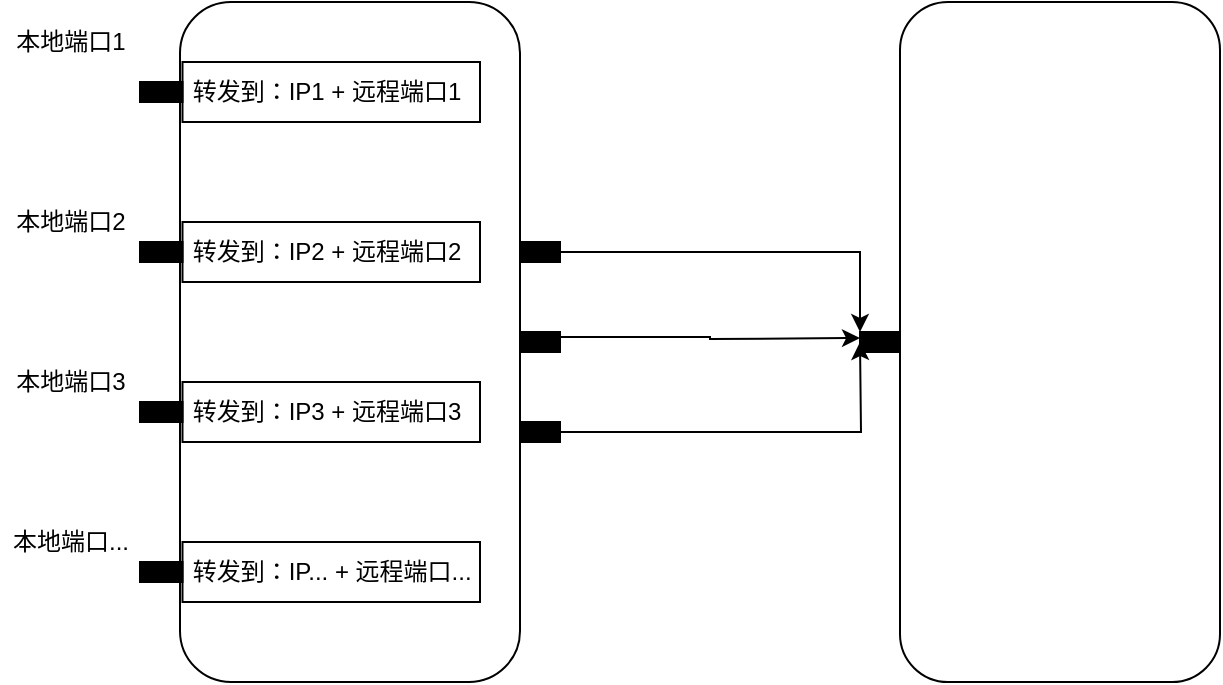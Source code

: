 <mxfile version="16.2.4" type="github">
  <diagram id="ZvBWjjgQ0p8d6c_FjP97" name="Page-1">
    <mxGraphModel dx="2062" dy="1132" grid="1" gridSize="10" guides="1" tooltips="1" connect="1" arrows="1" fold="1" page="1" pageScale="1" pageWidth="100000" pageHeight="200000" math="0" shadow="0">
      <root>
        <mxCell id="0" />
        <mxCell id="1" parent="0" />
        <mxCell id="Z9xgoCtB_bgihMzi4D6J-1" value="" style="rounded=1;whiteSpace=wrap;html=1;" vertex="1" parent="1">
          <mxGeometry x="400" y="260" width="170" height="340" as="geometry" />
        </mxCell>
        <mxCell id="Z9xgoCtB_bgihMzi4D6J-7" value="" style="group" vertex="1" connectable="0" parent="1">
          <mxGeometry x="380" y="290" width="170" height="30" as="geometry" />
        </mxCell>
        <mxCell id="Z9xgoCtB_bgihMzi4D6J-2" value="&amp;nbsp;转发到：IP1 + 远程端口1" style="rounded=0;whiteSpace=wrap;html=1;align=left;" vertex="1" parent="Z9xgoCtB_bgihMzi4D6J-7">
          <mxGeometry x="21.25" width="148.75" height="30" as="geometry" />
        </mxCell>
        <mxCell id="Z9xgoCtB_bgihMzi4D6J-5" value="" style="rounded=0;whiteSpace=wrap;html=1;fillColor=#000000;" vertex="1" parent="Z9xgoCtB_bgihMzi4D6J-7">
          <mxGeometry y="10" width="21.25" height="10" as="geometry" />
        </mxCell>
        <mxCell id="Z9xgoCtB_bgihMzi4D6J-8" value="本地端口1" style="text;html=1;resizable=0;autosize=1;align=center;verticalAlign=middle;points=[];fillColor=none;strokeColor=none;rounded=0;" vertex="1" parent="1">
          <mxGeometry x="310" y="270" width="70" height="20" as="geometry" />
        </mxCell>
        <mxCell id="Z9xgoCtB_bgihMzi4D6J-10" value="" style="group" vertex="1" connectable="0" parent="1">
          <mxGeometry x="380" y="450" width="170" height="30" as="geometry" />
        </mxCell>
        <mxCell id="Z9xgoCtB_bgihMzi4D6J-11" value="&amp;nbsp;转发到：IP3 + 远程端口3" style="rounded=0;whiteSpace=wrap;html=1;align=left;" vertex="1" parent="Z9xgoCtB_bgihMzi4D6J-10">
          <mxGeometry x="21.25" width="148.75" height="30" as="geometry" />
        </mxCell>
        <mxCell id="Z9xgoCtB_bgihMzi4D6J-12" value="" style="rounded=0;whiteSpace=wrap;html=1;fillColor=#000000;" vertex="1" parent="Z9xgoCtB_bgihMzi4D6J-10">
          <mxGeometry y="10" width="21.25" height="10" as="geometry" />
        </mxCell>
        <mxCell id="Z9xgoCtB_bgihMzi4D6J-13" value="" style="group" vertex="1" connectable="0" parent="1">
          <mxGeometry x="380" y="370" width="170" height="30" as="geometry" />
        </mxCell>
        <mxCell id="Z9xgoCtB_bgihMzi4D6J-14" value="&amp;nbsp;转发到：IP2 + 远程端口2" style="rounded=0;whiteSpace=wrap;html=1;align=left;" vertex="1" parent="Z9xgoCtB_bgihMzi4D6J-13">
          <mxGeometry x="21.25" width="148.75" height="30" as="geometry" />
        </mxCell>
        <mxCell id="Z9xgoCtB_bgihMzi4D6J-15" value="" style="rounded=0;whiteSpace=wrap;html=1;fillColor=#000000;" vertex="1" parent="Z9xgoCtB_bgihMzi4D6J-13">
          <mxGeometry y="10" width="21.25" height="10" as="geometry" />
        </mxCell>
        <mxCell id="Z9xgoCtB_bgihMzi4D6J-17" value="" style="group" vertex="1" connectable="0" parent="1">
          <mxGeometry x="380" y="530" width="170" height="30" as="geometry" />
        </mxCell>
        <mxCell id="Z9xgoCtB_bgihMzi4D6J-18" value="&amp;nbsp;转发到：IP... + 远程端口..." style="rounded=0;whiteSpace=wrap;html=1;align=left;" vertex="1" parent="Z9xgoCtB_bgihMzi4D6J-17">
          <mxGeometry x="21.25" width="148.75" height="30" as="geometry" />
        </mxCell>
        <mxCell id="Z9xgoCtB_bgihMzi4D6J-19" value="" style="rounded=0;whiteSpace=wrap;html=1;fillColor=#000000;" vertex="1" parent="Z9xgoCtB_bgihMzi4D6J-17">
          <mxGeometry y="10" width="21.25" height="10" as="geometry" />
        </mxCell>
        <mxCell id="Z9xgoCtB_bgihMzi4D6J-20" value="本地端口2" style="text;html=1;resizable=0;autosize=1;align=center;verticalAlign=middle;points=[];fillColor=none;strokeColor=none;rounded=0;" vertex="1" parent="1">
          <mxGeometry x="310" y="360" width="70" height="20" as="geometry" />
        </mxCell>
        <mxCell id="Z9xgoCtB_bgihMzi4D6J-21" value="本地端口3" style="text;html=1;resizable=0;autosize=1;align=center;verticalAlign=middle;points=[];fillColor=none;strokeColor=none;rounded=0;" vertex="1" parent="1">
          <mxGeometry x="310" y="440" width="70" height="20" as="geometry" />
        </mxCell>
        <mxCell id="Z9xgoCtB_bgihMzi4D6J-22" value="本地端口..." style="text;html=1;resizable=0;autosize=1;align=center;verticalAlign=middle;points=[];fillColor=none;strokeColor=none;rounded=0;" vertex="1" parent="1">
          <mxGeometry x="310" y="520" width="70" height="20" as="geometry" />
        </mxCell>
        <mxCell id="Z9xgoCtB_bgihMzi4D6J-23" value="" style="rounded=1;whiteSpace=wrap;html=1;" vertex="1" parent="1">
          <mxGeometry x="760" y="260" width="160" height="340" as="geometry" />
        </mxCell>
        <mxCell id="Z9xgoCtB_bgihMzi4D6J-31" style="edgeStyle=orthogonalEdgeStyle;rounded=0;orthogonalLoop=1;jettySize=auto;html=1;exitX=1;exitY=0.5;exitDx=0;exitDy=0;entryX=0;entryY=0;entryDx=0;entryDy=0;" edge="1" parent="1" source="Z9xgoCtB_bgihMzi4D6J-24" target="Z9xgoCtB_bgihMzi4D6J-30">
          <mxGeometry relative="1" as="geometry" />
        </mxCell>
        <mxCell id="Z9xgoCtB_bgihMzi4D6J-24" value="" style="rounded=0;whiteSpace=wrap;html=1;fillColor=#000000;" vertex="1" parent="1">
          <mxGeometry x="570" y="380" width="20" height="10" as="geometry" />
        </mxCell>
        <mxCell id="Z9xgoCtB_bgihMzi4D6J-32" style="edgeStyle=orthogonalEdgeStyle;rounded=0;orthogonalLoop=1;jettySize=auto;html=1;exitX=1;exitY=0.25;exitDx=0;exitDy=0;" edge="1" parent="1" source="Z9xgoCtB_bgihMzi4D6J-25">
          <mxGeometry relative="1" as="geometry">
            <mxPoint x="740" y="428" as="targetPoint" />
          </mxGeometry>
        </mxCell>
        <mxCell id="Z9xgoCtB_bgihMzi4D6J-25" value="" style="rounded=0;whiteSpace=wrap;html=1;fillColor=#000000;" vertex="1" parent="1">
          <mxGeometry x="570" y="425" width="20" height="10" as="geometry" />
        </mxCell>
        <mxCell id="Z9xgoCtB_bgihMzi4D6J-33" style="edgeStyle=orthogonalEdgeStyle;rounded=0;orthogonalLoop=1;jettySize=auto;html=1;exitX=1;exitY=0.5;exitDx=0;exitDy=0;" edge="1" parent="1" source="Z9xgoCtB_bgihMzi4D6J-26">
          <mxGeometry relative="1" as="geometry">
            <mxPoint x="740" y="430" as="targetPoint" />
          </mxGeometry>
        </mxCell>
        <mxCell id="Z9xgoCtB_bgihMzi4D6J-26" value="" style="rounded=0;whiteSpace=wrap;html=1;fillColor=#000000;" vertex="1" parent="1">
          <mxGeometry x="570" y="470" width="20" height="10" as="geometry" />
        </mxCell>
        <mxCell id="Z9xgoCtB_bgihMzi4D6J-30" value="" style="rounded=0;whiteSpace=wrap;html=1;fillColor=#000000;" vertex="1" parent="1">
          <mxGeometry x="740" y="425" width="20" height="10" as="geometry" />
        </mxCell>
      </root>
    </mxGraphModel>
  </diagram>
</mxfile>
